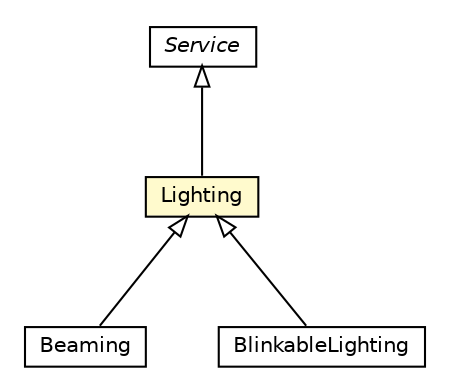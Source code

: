 #!/usr/local/bin/dot
#
# Class diagram 
# Generated by UMLGraph version R5_6-24-gf6e263 (http://www.umlgraph.org/)
#

digraph G {
	edge [fontname="Helvetica",fontsize=10,labelfontname="Helvetica",labelfontsize=10];
	node [fontname="Helvetica",fontsize=10,shape=plaintext];
	nodesep=0.25;
	ranksep=0.5;
	// org.universAAL.ontology.lighting.Lighting
	c235681 [label=<<table title="org.universAAL.ontology.lighting.Lighting" border="0" cellborder="1" cellspacing="0" cellpadding="2" port="p" bgcolor="lemonChiffon" href="./Lighting.html">
		<tr><td><table border="0" cellspacing="0" cellpadding="1">
<tr><td align="center" balign="center"> Lighting </td></tr>
		</table></td></tr>
		</table>>, URL="./Lighting.html", fontname="Helvetica", fontcolor="black", fontsize=10.0];
	// org.universAAL.ontology.lighting.Beaming
	c235685 [label=<<table title="org.universAAL.ontology.lighting.Beaming" border="0" cellborder="1" cellspacing="0" cellpadding="2" port="p" href="./Beaming.html">
		<tr><td><table border="0" cellspacing="0" cellpadding="1">
<tr><td align="center" balign="center"> Beaming </td></tr>
		</table></td></tr>
		</table>>, URL="./Beaming.html", fontname="Helvetica", fontcolor="black", fontsize=10.0];
	// org.universAAL.ontology.lighting.BlinkableLighting
	c235686 [label=<<table title="org.universAAL.ontology.lighting.BlinkableLighting" border="0" cellborder="1" cellspacing="0" cellpadding="2" port="p" href="./BlinkableLighting.html">
		<tr><td><table border="0" cellspacing="0" cellpadding="1">
<tr><td align="center" balign="center"> BlinkableLighting </td></tr>
		</table></td></tr>
		</table>>, URL="./BlinkableLighting.html", fontname="Helvetica", fontcolor="black", fontsize=10.0];
	//org.universAAL.ontology.lighting.Lighting extends org.universAAL.middleware.service.owl.Service
	c235841:p -> c235681:p [dir=back,arrowtail=empty];
	//org.universAAL.ontology.lighting.Beaming extends org.universAAL.ontology.lighting.Lighting
	c235681:p -> c235685:p [dir=back,arrowtail=empty];
	//org.universAAL.ontology.lighting.BlinkableLighting extends org.universAAL.ontology.lighting.Lighting
	c235681:p -> c235686:p [dir=back,arrowtail=empty];
	// org.universAAL.middleware.service.owl.Service
	c235841 [label=<<table title="org.universAAL.middleware.service.owl.Service" border="0" cellborder="1" cellspacing="0" cellpadding="2" port="p" href="http://java.sun.com/j2se/1.4.2/docs/api/org/universAAL/middleware/service/owl/Service.html">
		<tr><td><table border="0" cellspacing="0" cellpadding="1">
<tr><td align="center" balign="center"><font face="Helvetica-Oblique"> Service </font></td></tr>
		</table></td></tr>
		</table>>, URL="http://java.sun.com/j2se/1.4.2/docs/api/org/universAAL/middleware/service/owl/Service.html", fontname="Helvetica", fontcolor="black", fontsize=10.0];
}

